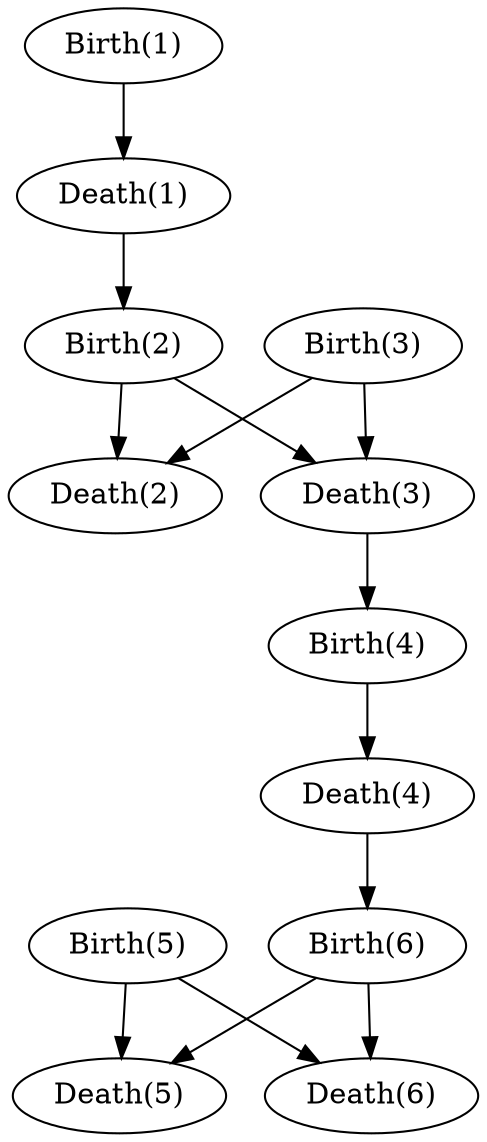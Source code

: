 digraph {
    0 [ label = "Birth(1)" ]
    1 [ label = "Death(1)" ]
    2 [ label = "Birth(2)" ]
    3 [ label = "Death(2)" ]
    4 [ label = "Birth(3)" ]
    5 [ label = "Death(3)" ]
    6 [ label = "Birth(4)" ]
    7 [ label = "Death(4)" ]
    8 [ label = "Birth(5)" ]
    9 [ label = "Death(5)" ]
    10 [ label = "Birth(6)" ]
    11 [ label = "Death(6)" ]
    0 -> 1 [ ]
    2 -> 3 [ ]
    4 -> 5 [ ]
    6 -> 7 [ ]
    8 -> 9 [ ]
    10 -> 11 [ ]
    1 -> 2 [ ]
    5 -> 6 [ ]
    7 -> 10 [ ]
    2 -> 5 [ ]
    4 -> 3 [ ]
    8 -> 11 [ ]
    10 -> 9 [ ]
}